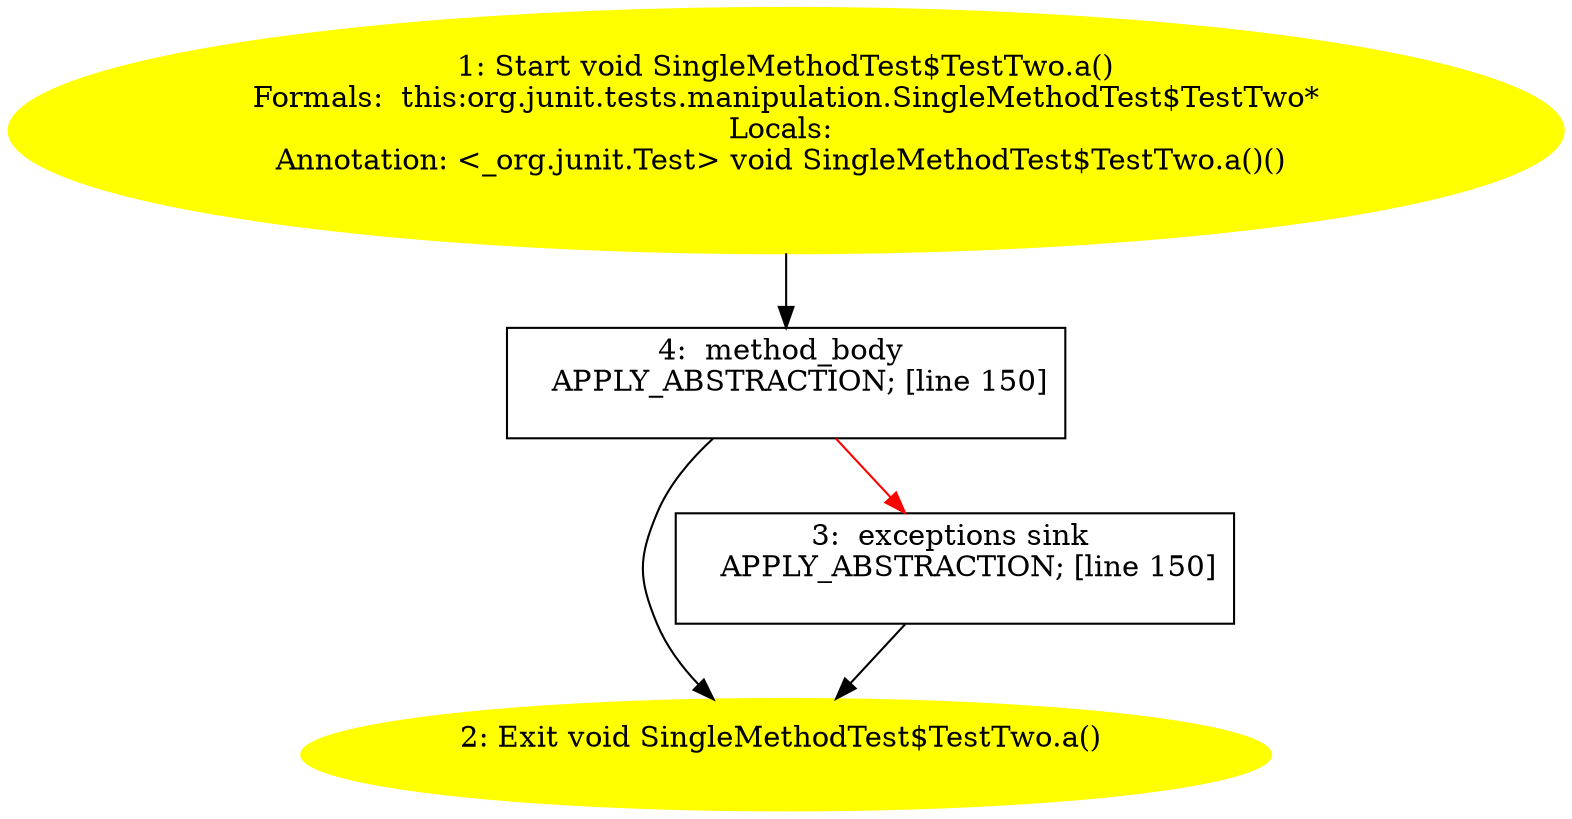 /* @generated */
digraph cfg {
"org.junit.tests.manipulation.SingleMethodTest$TestTwo.a():void.6ee8aa69860d0f7cc793276591817ef4_1" [label="1: Start void SingleMethodTest$TestTwo.a()\nFormals:  this:org.junit.tests.manipulation.SingleMethodTest$TestTwo*\nLocals: \nAnnotation: <_org.junit.Test> void SingleMethodTest$TestTwo.a()() \n  " color=yellow style=filled]
	

	 "org.junit.tests.manipulation.SingleMethodTest$TestTwo.a():void.6ee8aa69860d0f7cc793276591817ef4_1" -> "org.junit.tests.manipulation.SingleMethodTest$TestTwo.a():void.6ee8aa69860d0f7cc793276591817ef4_4" ;
"org.junit.tests.manipulation.SingleMethodTest$TestTwo.a():void.6ee8aa69860d0f7cc793276591817ef4_2" [label="2: Exit void SingleMethodTest$TestTwo.a() \n  " color=yellow style=filled]
	

"org.junit.tests.manipulation.SingleMethodTest$TestTwo.a():void.6ee8aa69860d0f7cc793276591817ef4_3" [label="3:  exceptions sink \n   APPLY_ABSTRACTION; [line 150]\n " shape="box"]
	

	 "org.junit.tests.manipulation.SingleMethodTest$TestTwo.a():void.6ee8aa69860d0f7cc793276591817ef4_3" -> "org.junit.tests.manipulation.SingleMethodTest$TestTwo.a():void.6ee8aa69860d0f7cc793276591817ef4_2" ;
"org.junit.tests.manipulation.SingleMethodTest$TestTwo.a():void.6ee8aa69860d0f7cc793276591817ef4_4" [label="4:  method_body \n   APPLY_ABSTRACTION; [line 150]\n " shape="box"]
	

	 "org.junit.tests.manipulation.SingleMethodTest$TestTwo.a():void.6ee8aa69860d0f7cc793276591817ef4_4" -> "org.junit.tests.manipulation.SingleMethodTest$TestTwo.a():void.6ee8aa69860d0f7cc793276591817ef4_2" ;
	 "org.junit.tests.manipulation.SingleMethodTest$TestTwo.a():void.6ee8aa69860d0f7cc793276591817ef4_4" -> "org.junit.tests.manipulation.SingleMethodTest$TestTwo.a():void.6ee8aa69860d0f7cc793276591817ef4_3" [color="red" ];
}
